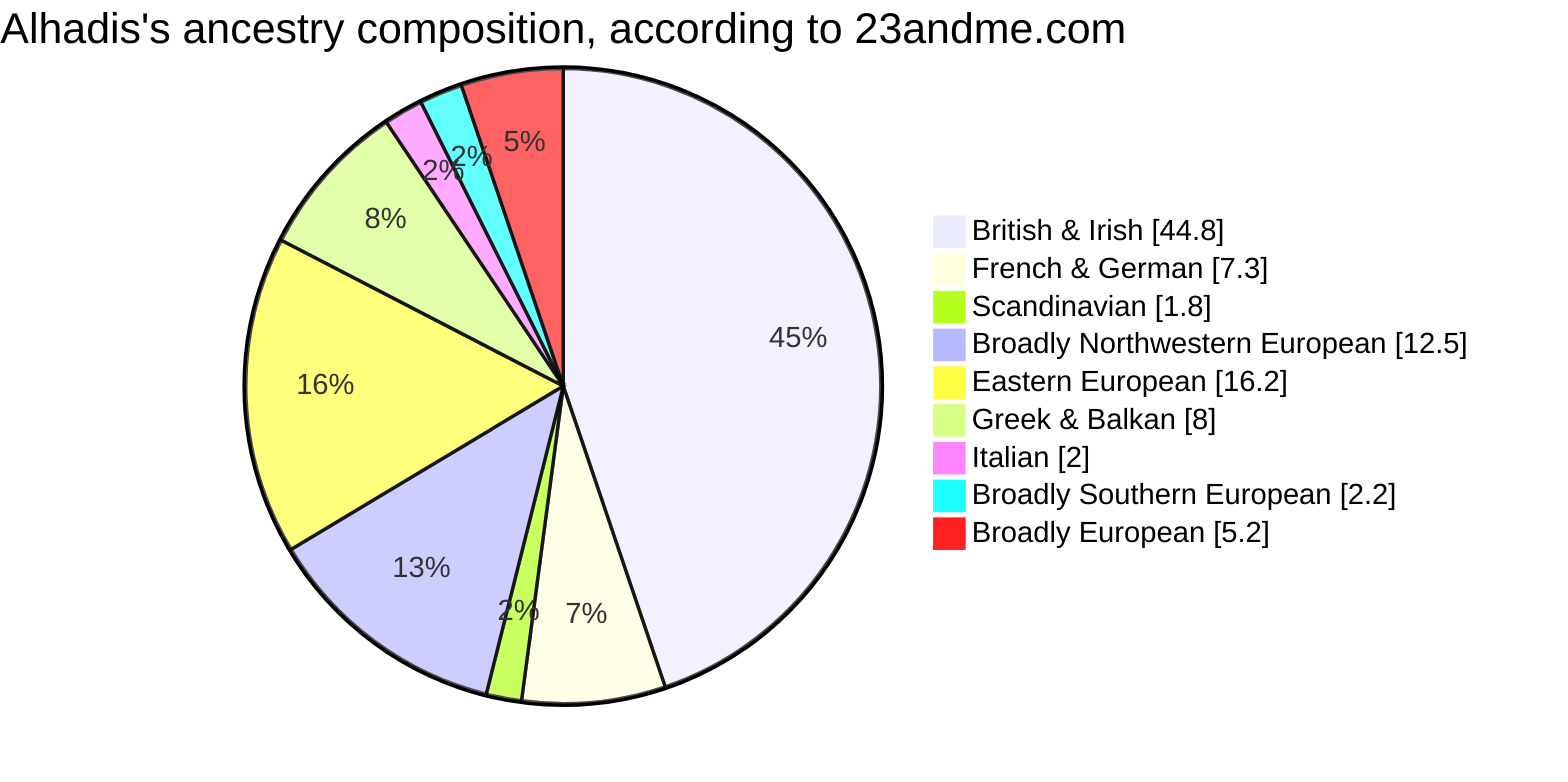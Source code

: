 pie showData
	title Alhadis's ancestry composition, according to 23andme.com

	%% NB: Values are expressed as percentages
	"British & Irish" : 44.8
	"French & German" : 7.3
	"Scandinavian" : 1.8
	"Broadly Northwestern European" : 12.5
	"Eastern European" : 16.2
	"Greek & Balkan" : 8.0
	"Italian" : 2.0
	"Broadly Southern European" : 2.2
	"Broadly European" : 5.2